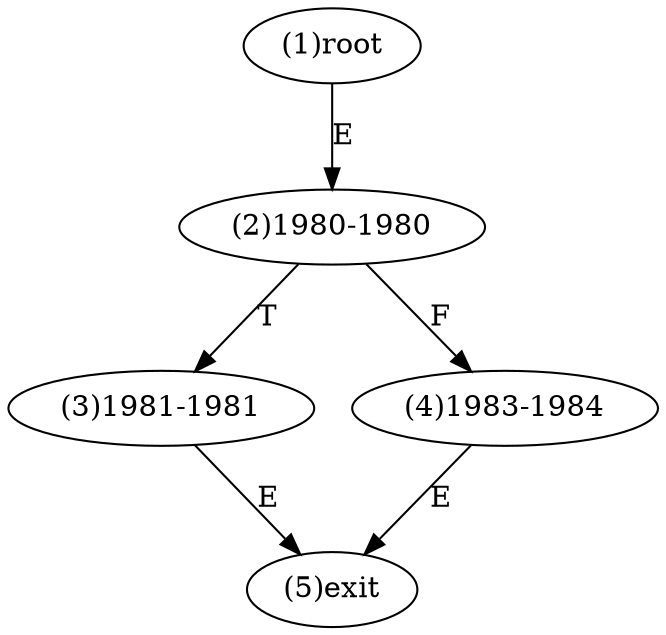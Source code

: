 digraph "" { 
1[ label="(1)root"];
2[ label="(2)1980-1980"];
3[ label="(3)1981-1981"];
4[ label="(4)1983-1984"];
5[ label="(5)exit"];
1->2[ label="E"];
2->4[ label="F"];
2->3[ label="T"];
3->5[ label="E"];
4->5[ label="E"];
}